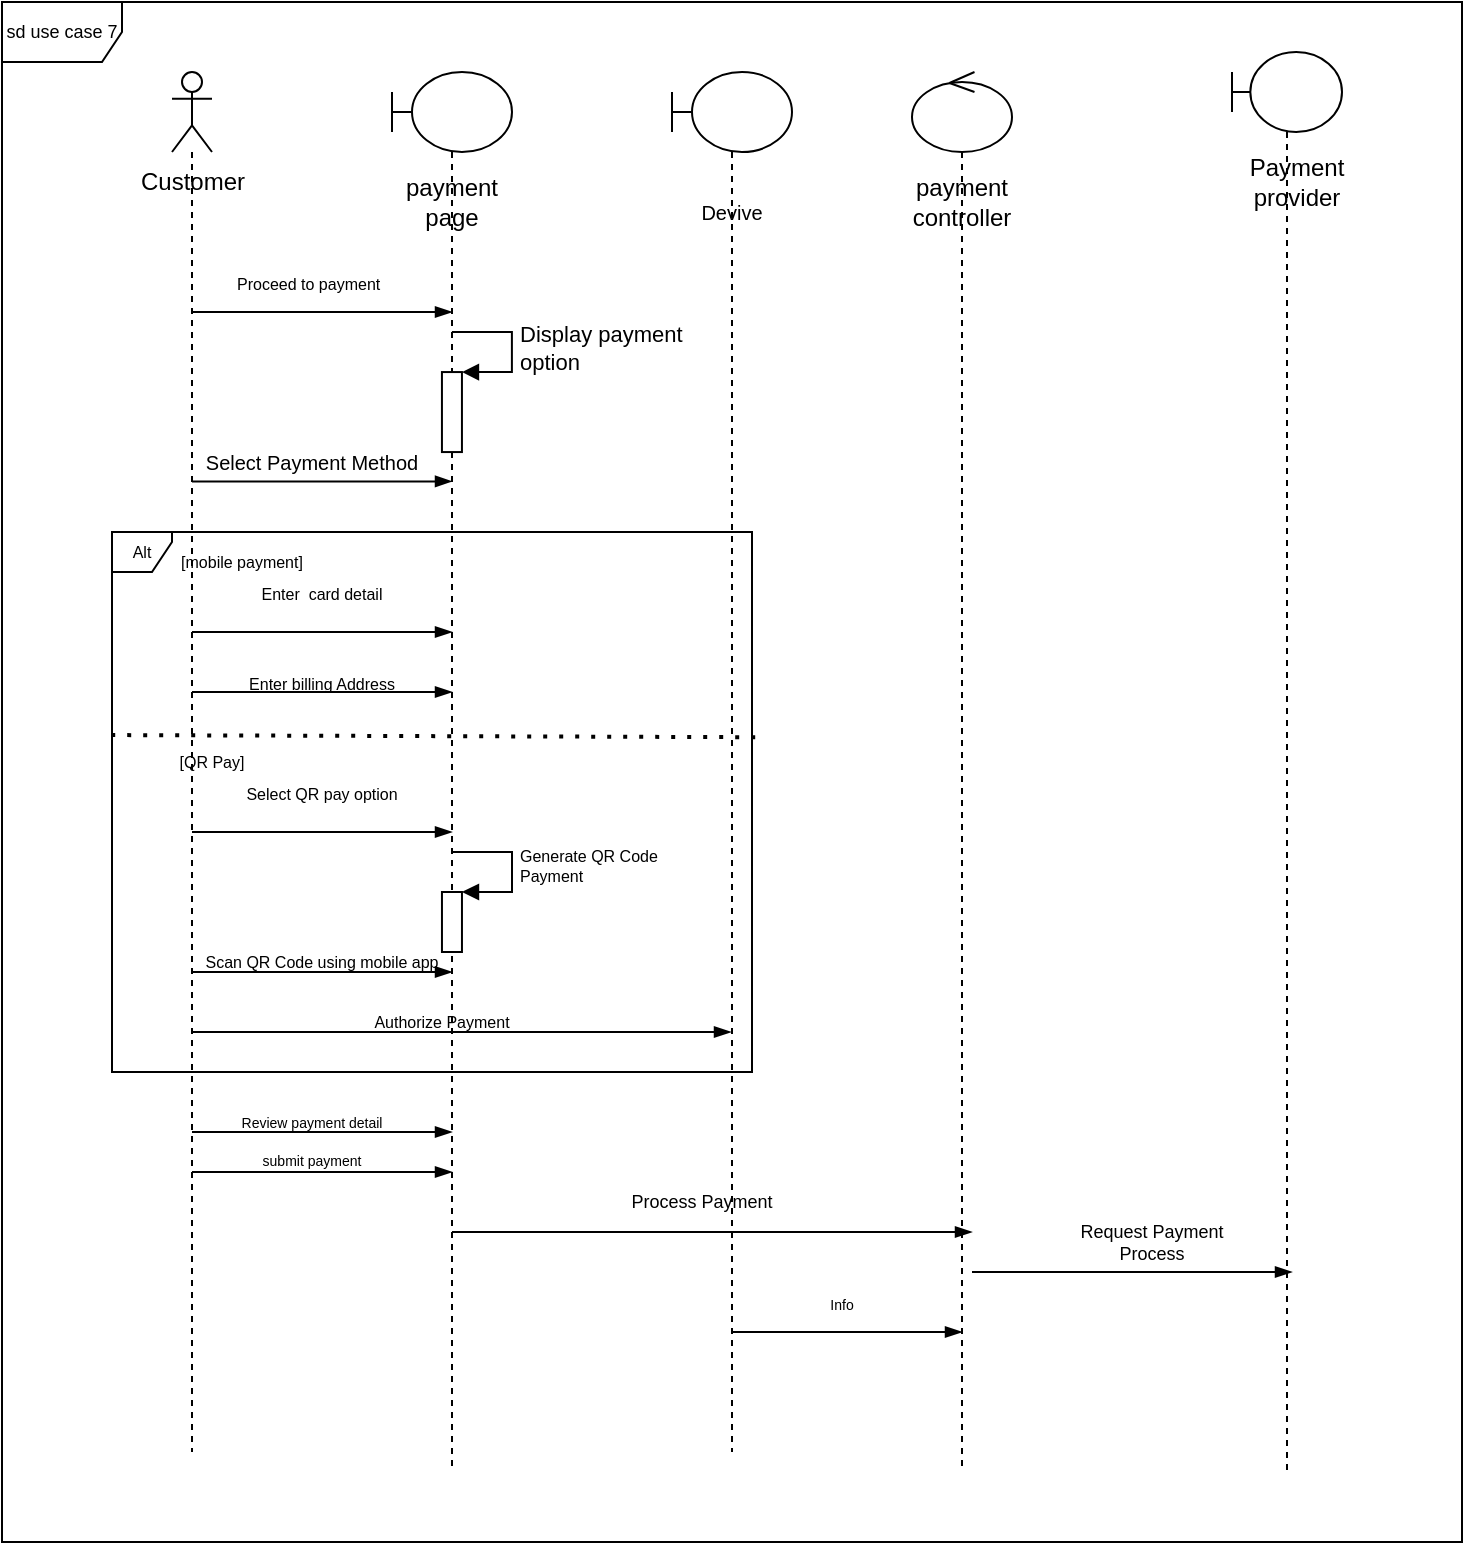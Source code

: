 <mxfile>
    <diagram id="XinJews3FzDu8VK1dXPB" name="Page-1">
        <mxGraphModel dx="729" dy="563" grid="1" gridSize="10" guides="1" tooltips="1" connect="1" arrows="1" fold="1" page="1" pageScale="1" pageWidth="1100" pageHeight="850" background="none" math="0" shadow="0">
            <root>
                <mxCell id="0"/>
                <mxCell id="1" parent="0"/>
                <mxCell id="4" value="" style="shape=umlLifeline;participant=umlActor;perimeter=lifelinePerimeter;whiteSpace=wrap;html=1;container=1;collapsible=0;recursiveResize=0;verticalAlign=top;spacingTop=36;outlineConnect=0;" parent="1" vertex="1">
                    <mxGeometry x="190" y="90" width="20" height="690" as="geometry"/>
                </mxCell>
                <mxCell id="7" value="" style="shape=umlLifeline;participant=umlBoundary;perimeter=lifelinePerimeter;whiteSpace=wrap;html=1;container=1;collapsible=0;recursiveResize=0;verticalAlign=top;spacingTop=36;outlineConnect=0;" parent="1" vertex="1">
                    <mxGeometry x="720" y="80" width="55" height="710" as="geometry"/>
                </mxCell>
                <mxCell id="12" value="Payment&lt;br&gt;provider" style="text;html=1;strokeColor=none;fillColor=none;align=center;verticalAlign=middle;whiteSpace=wrap;rounded=0;" parent="7" vertex="1">
                    <mxGeometry x="10" y="60" width="45" height="10" as="geometry"/>
                </mxCell>
                <mxCell id="8" value="Customer&lt;br&gt;" style="text;html=1;align=center;verticalAlign=middle;resizable=0;points=[];autosize=1;strokeColor=none;fillColor=none;" parent="1" vertex="1">
                    <mxGeometry x="160" y="130" width="80" height="30" as="geometry"/>
                </mxCell>
                <mxCell id="9" value="" style="shape=umlLifeline;participant=umlBoundary;perimeter=lifelinePerimeter;whiteSpace=wrap;html=1;container=1;collapsible=0;recursiveResize=0;verticalAlign=top;spacingTop=36;outlineConnect=0;" parent="1" vertex="1">
                    <mxGeometry x="300" y="90" width="60" height="700" as="geometry"/>
                </mxCell>
                <mxCell id="11" value="payment page&lt;br&gt;" style="text;html=1;strokeColor=none;fillColor=none;align=center;verticalAlign=middle;whiteSpace=wrap;rounded=0;" parent="9" vertex="1">
                    <mxGeometry y="55" width="60" height="20" as="geometry"/>
                </mxCell>
                <mxCell id="22" value="" style="html=1;points=[];perimeter=orthogonalPerimeter;" parent="9" vertex="1">
                    <mxGeometry x="24.97" y="150.03" width="10" height="40" as="geometry"/>
                </mxCell>
                <mxCell id="23" value="Display payment &lt;br&gt;option" style="edgeStyle=orthogonalEdgeStyle;html=1;align=left;spacingLeft=2;endArrow=block;rounded=0;entryX=1;entryY=0;" parent="9" target="22" edge="1">
                    <mxGeometry relative="1" as="geometry">
                        <mxPoint x="29.97" y="130.03" as="sourcePoint"/>
                        <Array as="points">
                            <mxPoint x="59.97" y="130.03"/>
                        </Array>
                    </mxGeometry>
                </mxCell>
                <mxCell id="47" value="" style="html=1;points=[];perimeter=orthogonalPerimeter;fontSize=8;" parent="9" vertex="1">
                    <mxGeometry x="24.98" y="410" width="10" height="30" as="geometry"/>
                </mxCell>
                <mxCell id="48" value="Generate QR Code &lt;br&gt;Payment" style="edgeStyle=orthogonalEdgeStyle;html=1;align=left;spacingLeft=2;endArrow=block;rounded=0;entryX=1;entryY=0;fontSize=8;" parent="9" target="47" edge="1">
                    <mxGeometry x="0.001" relative="1" as="geometry">
                        <mxPoint x="29.98" y="390" as="sourcePoint"/>
                        <Array as="points">
                            <mxPoint x="59.98" y="390"/>
                        </Array>
                        <mxPoint as="offset"/>
                    </mxGeometry>
                </mxCell>
                <mxCell id="10" value="" style="shape=umlLifeline;participant=umlControl;perimeter=lifelinePerimeter;whiteSpace=wrap;html=1;container=1;collapsible=0;recursiveResize=0;verticalAlign=top;spacingTop=36;outlineConnect=0;" parent="1" vertex="1">
                    <mxGeometry x="560" y="90" width="50" height="700" as="geometry"/>
                </mxCell>
                <mxCell id="13" value="payment controller&lt;br&gt;" style="text;html=1;strokeColor=none;fillColor=none;align=center;verticalAlign=middle;whiteSpace=wrap;rounded=0;" parent="10" vertex="1">
                    <mxGeometry x="-5" y="55" width="60" height="20" as="geometry"/>
                </mxCell>
                <mxCell id="18" value="" style="edgeStyle=elbowEdgeStyle;fontSize=12;html=1;endArrow=blockThin;endFill=1;" parent="1" edge="1">
                    <mxGeometry width="160" relative="1" as="geometry">
                        <mxPoint x="200" y="210" as="sourcePoint"/>
                        <mxPoint x="330" y="210" as="targetPoint"/>
                    </mxGeometry>
                </mxCell>
                <mxCell id="19" value="" style="edgeStyle=elbowEdgeStyle;fontSize=12;html=1;endArrow=blockThin;endFill=1;" parent="1" edge="1">
                    <mxGeometry width="160" relative="1" as="geometry">
                        <mxPoint x="200" y="294.7" as="sourcePoint"/>
                        <mxPoint x="330" y="294.7" as="targetPoint"/>
                    </mxGeometry>
                </mxCell>
                <mxCell id="25" value="&lt;font style=&quot;font-size: 8px;&quot;&gt;Proceed to payment&lt;/font&gt;&amp;nbsp;" style="text;html=1;strokeColor=none;fillColor=none;align=center;verticalAlign=middle;whiteSpace=wrap;rounded=0;" parent="1" vertex="1">
                    <mxGeometry x="220" y="190" width="80" height="10" as="geometry"/>
                </mxCell>
                <mxCell id="26" value="&lt;font style=&quot;font-size: 10px;&quot;&gt;Select Payment Method&lt;/font&gt;" style="text;html=1;strokeColor=none;fillColor=none;align=center;verticalAlign=middle;whiteSpace=wrap;rounded=0;fontSize=8;" parent="1" vertex="1">
                    <mxGeometry x="205" y="270" width="110" height="30" as="geometry"/>
                </mxCell>
                <mxCell id="31" value="" style="edgeStyle=elbowEdgeStyle;fontSize=12;html=1;endArrow=blockThin;endFill=1;" parent="1" edge="1">
                    <mxGeometry width="160" relative="1" as="geometry">
                        <mxPoint x="200" y="470" as="sourcePoint"/>
                        <mxPoint x="330" y="470" as="targetPoint"/>
                    </mxGeometry>
                </mxCell>
                <mxCell id="32" value="" style="edgeStyle=elbowEdgeStyle;fontSize=12;html=1;endArrow=blockThin;endFill=1;" parent="1" edge="1">
                    <mxGeometry width="160" relative="1" as="geometry">
                        <mxPoint x="200" y="400" as="sourcePoint"/>
                        <mxPoint x="330" y="400" as="targetPoint"/>
                    </mxGeometry>
                </mxCell>
                <mxCell id="34" value="&lt;font style=&quot;font-size: 8px;&quot;&gt;Enter billing Address&lt;/font&gt;" style="text;html=1;strokeColor=none;fillColor=none;align=center;verticalAlign=middle;whiteSpace=wrap;rounded=0;fontSize=10;" parent="1" vertex="1">
                    <mxGeometry x="195" y="380" width="140" height="30" as="geometry"/>
                </mxCell>
                <mxCell id="35" value="&lt;font style=&quot;font-size: 8px;&quot;&gt;Select QR pay option&lt;/font&gt;" style="text;html=1;strokeColor=none;fillColor=none;align=center;verticalAlign=middle;whiteSpace=wrap;rounded=0;fontSize=10;" parent="1" vertex="1">
                    <mxGeometry x="210" y="440" width="110" height="20" as="geometry"/>
                </mxCell>
                <mxCell id="36" value="&lt;font style=&quot;font-size: 8px;&quot;&gt;Enter&amp;nbsp; card detail&lt;/font&gt;" style="text;html=1;strokeColor=none;fillColor=none;align=center;verticalAlign=middle;whiteSpace=wrap;rounded=0;fontSize=10;" parent="1" vertex="1">
                    <mxGeometry x="190" y="335" width="150" height="30" as="geometry"/>
                </mxCell>
                <mxCell id="43" value="" style="edgeStyle=elbowEdgeStyle;fontSize=12;html=1;endArrow=blockThin;endFill=1;" parent="1" edge="1">
                    <mxGeometry width="160" relative="1" as="geometry">
                        <mxPoint x="200" y="540" as="sourcePoint"/>
                        <mxPoint x="330" y="540" as="targetPoint"/>
                    </mxGeometry>
                </mxCell>
                <mxCell id="44" value="" style="edgeStyle=elbowEdgeStyle;fontSize=12;html=1;endArrow=blockThin;endFill=1;" parent="1" edge="1">
                    <mxGeometry width="160" relative="1" as="geometry">
                        <mxPoint x="200" y="370" as="sourcePoint"/>
                        <mxPoint x="330" y="370" as="targetPoint"/>
                    </mxGeometry>
                </mxCell>
                <mxCell id="51" value="" style="edgeStyle=elbowEdgeStyle;fontSize=12;html=1;endArrow=blockThin;endFill=1;" parent="1" source="4" target="65" edge="1">
                    <mxGeometry width="160" relative="1" as="geometry">
                        <mxPoint x="280" y="570" as="sourcePoint"/>
                        <mxPoint x="410" y="570" as="targetPoint"/>
                        <Array as="points">
                            <mxPoint x="345" y="570"/>
                        </Array>
                    </mxGeometry>
                </mxCell>
                <mxCell id="52" value="Authorize Payment" style="text;html=1;strokeColor=none;fillColor=none;align=center;verticalAlign=middle;whiteSpace=wrap;rounded=0;fontSize=8;" parent="1" vertex="1">
                    <mxGeometry x="270" y="550" width="110" height="30" as="geometry"/>
                </mxCell>
                <mxCell id="53" value="Scan QR Code using mobile app" style="text;html=1;strokeColor=none;fillColor=none;align=center;verticalAlign=middle;whiteSpace=wrap;rounded=0;fontSize=8;" parent="1" vertex="1">
                    <mxGeometry x="205" y="520" width="120" height="30" as="geometry"/>
                </mxCell>
                <mxCell id="54" value="Alt" style="shape=umlFrame;whiteSpace=wrap;html=1;fontSize=8;width=30;height=20;" parent="1" vertex="1">
                    <mxGeometry x="160" y="320" width="320" height="270" as="geometry"/>
                </mxCell>
                <mxCell id="57" value="" style="endArrow=none;dashed=1;html=1;dashPattern=1 3;strokeWidth=2;fontSize=8;exitX=1.005;exitY=0.38;exitDx=0;exitDy=0;exitPerimeter=0;entryX=-0.01;entryY=0.376;entryDx=0;entryDy=0;entryPerimeter=0;" parent="1" source="54" target="54" edge="1">
                    <mxGeometry width="50" height="50" relative="1" as="geometry">
                        <mxPoint x="320" y="460" as="sourcePoint"/>
                        <mxPoint x="160" y="440" as="targetPoint"/>
                        <Array as="points"/>
                    </mxGeometry>
                </mxCell>
                <mxCell id="58" value="[mobile payment]" style="text;html=1;strokeColor=none;fillColor=none;align=center;verticalAlign=middle;whiteSpace=wrap;rounded=0;fontSize=8;" parent="1" vertex="1">
                    <mxGeometry x="180" y="320" width="90" height="30" as="geometry"/>
                </mxCell>
                <mxCell id="59" value="[QR Pay]" style="text;html=1;strokeColor=none;fillColor=none;align=center;verticalAlign=middle;whiteSpace=wrap;rounded=0;fontSize=8;" parent="1" vertex="1">
                    <mxGeometry x="180" y="420" width="60" height="30" as="geometry"/>
                </mxCell>
                <mxCell id="60" value="" style="edgeStyle=elbowEdgeStyle;fontSize=12;html=1;endArrow=blockThin;endFill=1;" parent="1" edge="1">
                    <mxGeometry width="160" relative="1" as="geometry">
                        <mxPoint x="200" y="640" as="sourcePoint"/>
                        <mxPoint x="330" y="640" as="targetPoint"/>
                    </mxGeometry>
                </mxCell>
                <mxCell id="61" value="" style="edgeStyle=elbowEdgeStyle;fontSize=12;html=1;endArrow=blockThin;endFill=1;" parent="1" edge="1">
                    <mxGeometry width="160" relative="1" as="geometry">
                        <mxPoint x="200" y="620" as="sourcePoint"/>
                        <mxPoint x="330" y="620" as="targetPoint"/>
                    </mxGeometry>
                </mxCell>
                <mxCell id="62" value="&lt;font style=&quot;font-size: 7px;&quot;&gt;Review payment detail&lt;/font&gt;" style="text;html=1;strokeColor=none;fillColor=none;align=center;verticalAlign=middle;whiteSpace=wrap;rounded=0;fontSize=8;" parent="1" vertex="1">
                    <mxGeometry x="215" y="600" width="90" height="30" as="geometry"/>
                </mxCell>
                <mxCell id="63" value="submit payment" style="text;html=1;strokeColor=none;fillColor=none;align=center;verticalAlign=middle;whiteSpace=wrap;rounded=0;fontSize=7;" parent="1" vertex="1">
                    <mxGeometry x="230" y="620" width="60" height="30" as="geometry"/>
                </mxCell>
                <mxCell id="64" value="" style="edgeStyle=elbowEdgeStyle;fontSize=12;html=1;endArrow=blockThin;endFill=1;" parent="1" edge="1">
                    <mxGeometry width="160" relative="1" as="geometry">
                        <mxPoint x="330" y="670" as="sourcePoint"/>
                        <mxPoint x="590" y="670" as="targetPoint"/>
                    </mxGeometry>
                </mxCell>
                <mxCell id="65" value="" style="shape=umlLifeline;participant=umlBoundary;perimeter=lifelinePerimeter;whiteSpace=wrap;html=1;container=1;collapsible=0;recursiveResize=0;verticalAlign=top;spacingTop=36;outlineConnect=0;fontSize=7;" parent="1" vertex="1">
                    <mxGeometry x="440" y="90" width="60" height="690" as="geometry"/>
                </mxCell>
                <mxCell id="73" value="&lt;font style=&quot;font-size: 10px;&quot;&gt;Devive&lt;/font&gt;" style="text;html=1;strokeColor=none;fillColor=none;align=center;verticalAlign=middle;whiteSpace=wrap;rounded=0;fontSize=7;" parent="65" vertex="1">
                    <mxGeometry y="55" width="60" height="30" as="geometry"/>
                </mxCell>
                <mxCell id="67" value="" style="edgeStyle=elbowEdgeStyle;fontSize=12;html=1;endArrow=blockThin;endFill=1;" parent="1" edge="1">
                    <mxGeometry width="160" relative="1" as="geometry">
                        <mxPoint x="590" y="690" as="sourcePoint"/>
                        <mxPoint x="750" y="690" as="targetPoint"/>
                    </mxGeometry>
                </mxCell>
                <mxCell id="69" value="" style="edgeStyle=elbowEdgeStyle;fontSize=12;html=1;endArrow=blockThin;endFill=1;" parent="1" edge="1">
                    <mxGeometry width="160" relative="1" as="geometry">
                        <mxPoint x="470" y="720" as="sourcePoint"/>
                        <mxPoint x="585" y="720" as="targetPoint"/>
                    </mxGeometry>
                </mxCell>
                <mxCell id="70" value="&lt;font style=&quot;font-size: 9px;&quot;&gt;Request Payment Process&lt;/font&gt;" style="text;html=1;strokeColor=none;fillColor=none;align=center;verticalAlign=middle;whiteSpace=wrap;rounded=0;fontSize=7;" parent="1" vertex="1">
                    <mxGeometry x="640" y="660" width="80" height="30" as="geometry"/>
                </mxCell>
                <mxCell id="71" value="&lt;font style=&quot;font-size: 9px;&quot;&gt;Process Payment&lt;/font&gt;" style="text;html=1;strokeColor=none;fillColor=none;align=center;verticalAlign=middle;whiteSpace=wrap;rounded=0;fontSize=7;" parent="1" vertex="1">
                    <mxGeometry x="410" y="640" width="90" height="30" as="geometry"/>
                </mxCell>
                <mxCell id="72" value="Info&lt;font size=&quot;1&quot;&gt;&lt;br&gt;&lt;/font&gt;" style="text;html=1;strokeColor=none;fillColor=none;align=center;verticalAlign=middle;whiteSpace=wrap;rounded=0;fontSize=7;" parent="1" vertex="1">
                    <mxGeometry x="495" y="690" width="60" height="30" as="geometry"/>
                </mxCell>
                <mxCell id="75" value="sd use case 7" style="shape=umlFrame;whiteSpace=wrap;html=1;fontSize=9;" parent="1" vertex="1">
                    <mxGeometry x="105" y="55" width="730" height="770" as="geometry"/>
                </mxCell>
            </root>
        </mxGraphModel>
    </diagram>
</mxfile>